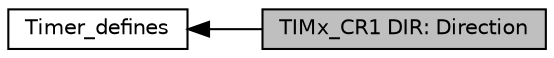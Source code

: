 digraph "TIMx_CR1 DIR: Direction"
{
  edge [fontname="Helvetica",fontsize="10",labelfontname="Helvetica",labelfontsize="10"];
  node [fontname="Helvetica",fontsize="10",shape=record];
  rankdir=LR;
  Node1 [label="Timer_defines",height=0.2,width=0.4,color="black", fillcolor="white", style="filled",URL="$group__timer__defines.html"];
  Node0 [label="TIMx_CR1 DIR: Direction",height=0.2,width=0.4,color="black", fillcolor="grey75", style="filled", fontcolor="black"];
  Node1->Node0 [shape=plaintext, dir="back", style="solid"];
}
